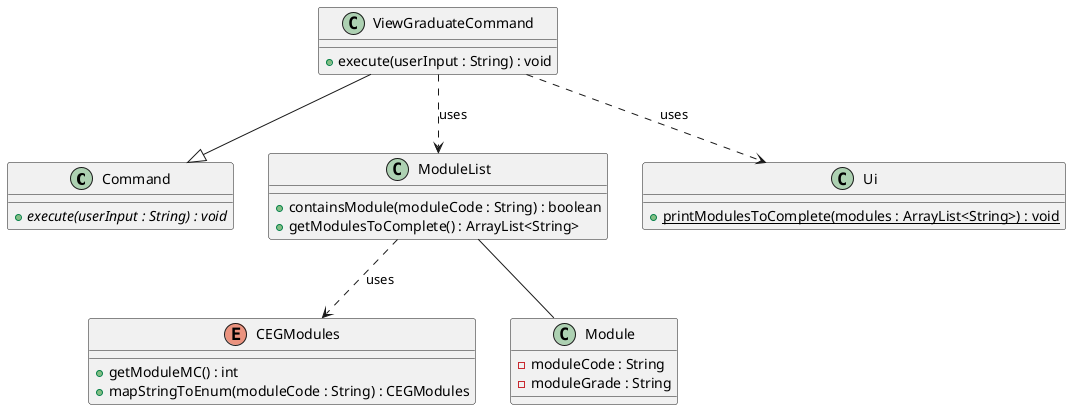 @startuml

class Command {
    {abstract} +execute(userInput : String) : void
}

class ViewGraduateCommand {
    +execute(userInput : String) : void
}

class ModuleList {
    +containsModule(moduleCode : String) : boolean
    +getModulesToComplete() : ArrayList<String>
}

enum CEGModules {
    +getModuleMC() : int
    +mapStringToEnum(moduleCode : String) : CEGModules
}

class Module {
    -moduleCode : String
    -moduleGrade : String
}

class Ui {
    {static} +printModulesToComplete(modules : ArrayList<String>) : void
}

ViewGraduateCommand --|> Command
ViewGraduateCommand ..> Ui : uses
ViewGraduateCommand ..> ModuleList : uses
ModuleList -- Module
ModuleList ..> CEGModules : uses

@enduml